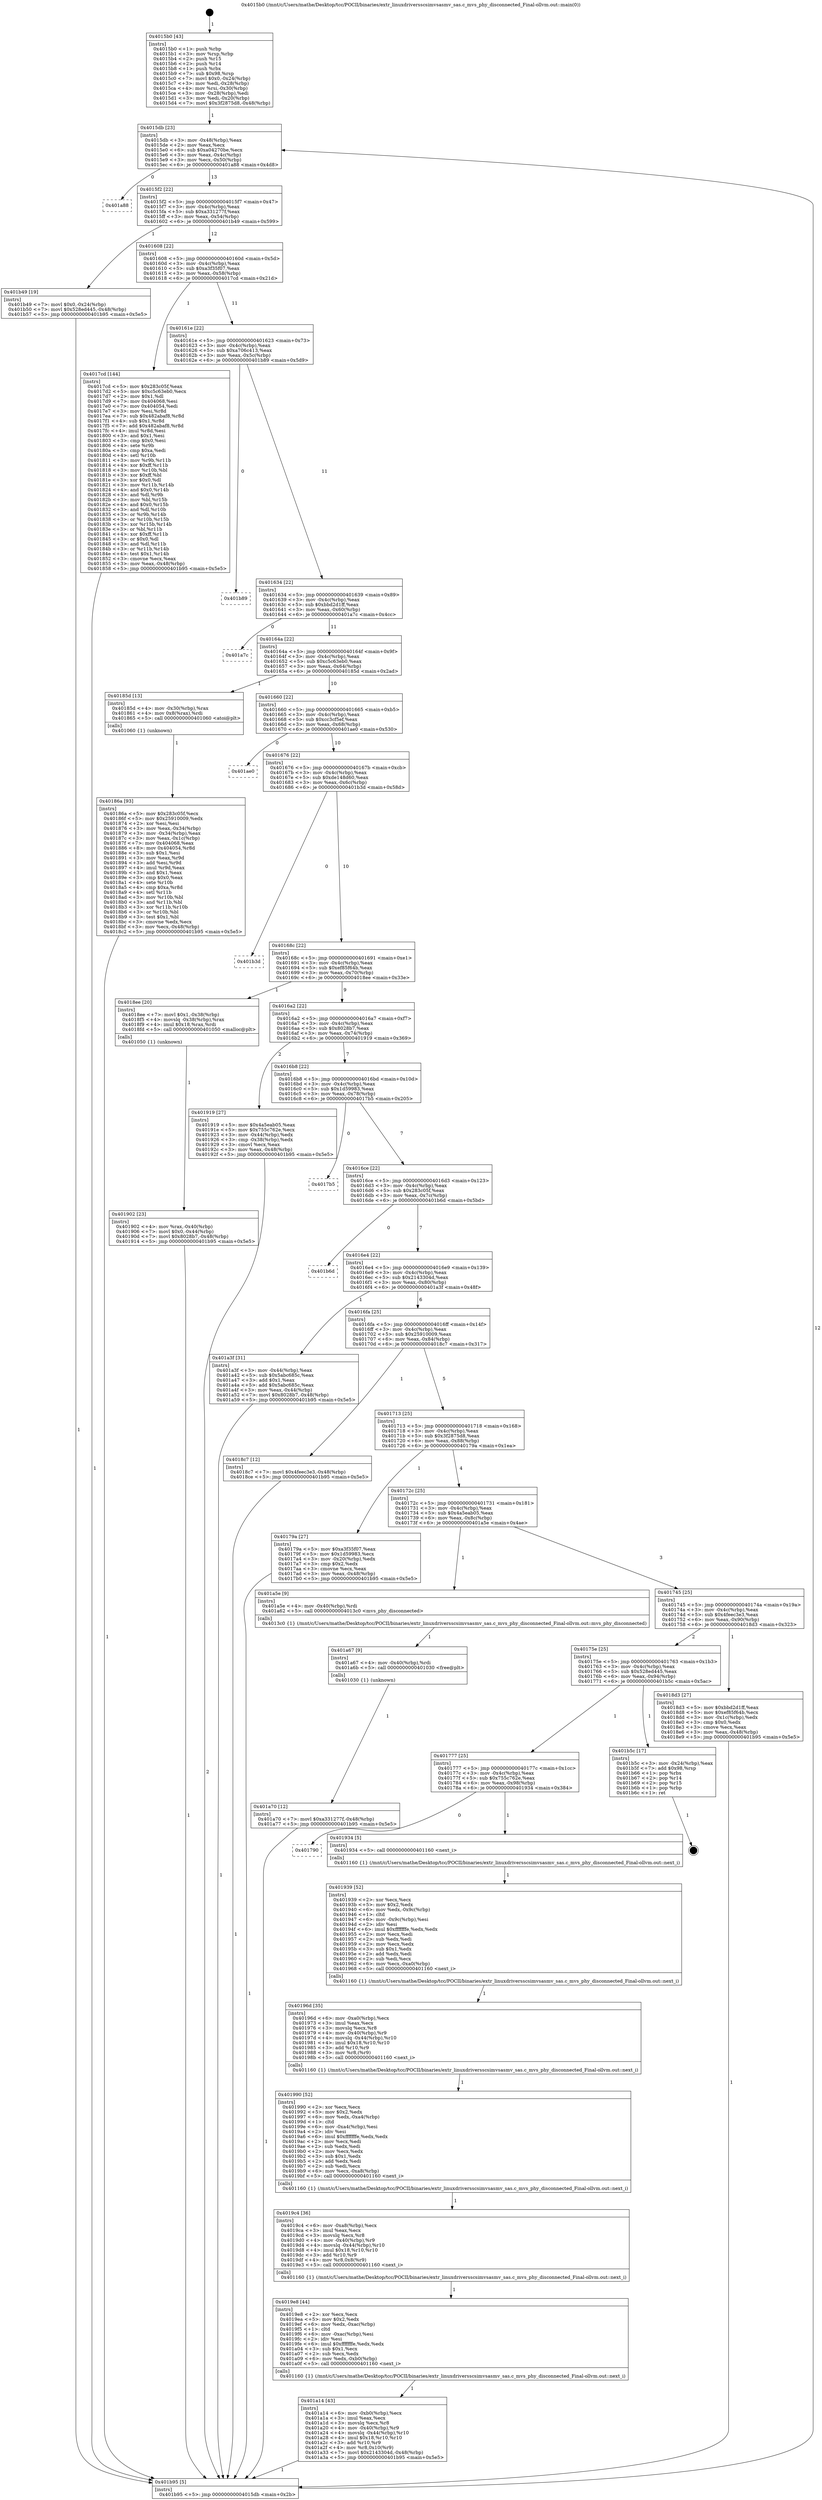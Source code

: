 digraph "0x4015b0" {
  label = "0x4015b0 (/mnt/c/Users/mathe/Desktop/tcc/POCII/binaries/extr_linuxdriversscsimvsasmv_sas.c_mvs_phy_disconnected_Final-ollvm.out::main(0))"
  labelloc = "t"
  node[shape=record]

  Entry [label="",width=0.3,height=0.3,shape=circle,fillcolor=black,style=filled]
  "0x4015db" [label="{
     0x4015db [23]\l
     | [instrs]\l
     &nbsp;&nbsp;0x4015db \<+3\>: mov -0x48(%rbp),%eax\l
     &nbsp;&nbsp;0x4015de \<+2\>: mov %eax,%ecx\l
     &nbsp;&nbsp;0x4015e0 \<+6\>: sub $0xa04270be,%ecx\l
     &nbsp;&nbsp;0x4015e6 \<+3\>: mov %eax,-0x4c(%rbp)\l
     &nbsp;&nbsp;0x4015e9 \<+3\>: mov %ecx,-0x50(%rbp)\l
     &nbsp;&nbsp;0x4015ec \<+6\>: je 0000000000401a88 \<main+0x4d8\>\l
  }"]
  "0x401a88" [label="{
     0x401a88\l
  }", style=dashed]
  "0x4015f2" [label="{
     0x4015f2 [22]\l
     | [instrs]\l
     &nbsp;&nbsp;0x4015f2 \<+5\>: jmp 00000000004015f7 \<main+0x47\>\l
     &nbsp;&nbsp;0x4015f7 \<+3\>: mov -0x4c(%rbp),%eax\l
     &nbsp;&nbsp;0x4015fa \<+5\>: sub $0xa331277f,%eax\l
     &nbsp;&nbsp;0x4015ff \<+3\>: mov %eax,-0x54(%rbp)\l
     &nbsp;&nbsp;0x401602 \<+6\>: je 0000000000401b49 \<main+0x599\>\l
  }"]
  Exit [label="",width=0.3,height=0.3,shape=circle,fillcolor=black,style=filled,peripheries=2]
  "0x401b49" [label="{
     0x401b49 [19]\l
     | [instrs]\l
     &nbsp;&nbsp;0x401b49 \<+7\>: movl $0x0,-0x24(%rbp)\l
     &nbsp;&nbsp;0x401b50 \<+7\>: movl $0x528ed445,-0x48(%rbp)\l
     &nbsp;&nbsp;0x401b57 \<+5\>: jmp 0000000000401b95 \<main+0x5e5\>\l
  }"]
  "0x401608" [label="{
     0x401608 [22]\l
     | [instrs]\l
     &nbsp;&nbsp;0x401608 \<+5\>: jmp 000000000040160d \<main+0x5d\>\l
     &nbsp;&nbsp;0x40160d \<+3\>: mov -0x4c(%rbp),%eax\l
     &nbsp;&nbsp;0x401610 \<+5\>: sub $0xa3f35f07,%eax\l
     &nbsp;&nbsp;0x401615 \<+3\>: mov %eax,-0x58(%rbp)\l
     &nbsp;&nbsp;0x401618 \<+6\>: je 00000000004017cd \<main+0x21d\>\l
  }"]
  "0x401a70" [label="{
     0x401a70 [12]\l
     | [instrs]\l
     &nbsp;&nbsp;0x401a70 \<+7\>: movl $0xa331277f,-0x48(%rbp)\l
     &nbsp;&nbsp;0x401a77 \<+5\>: jmp 0000000000401b95 \<main+0x5e5\>\l
  }"]
  "0x4017cd" [label="{
     0x4017cd [144]\l
     | [instrs]\l
     &nbsp;&nbsp;0x4017cd \<+5\>: mov $0x283c05f,%eax\l
     &nbsp;&nbsp;0x4017d2 \<+5\>: mov $0xc5c63eb0,%ecx\l
     &nbsp;&nbsp;0x4017d7 \<+2\>: mov $0x1,%dl\l
     &nbsp;&nbsp;0x4017d9 \<+7\>: mov 0x404068,%esi\l
     &nbsp;&nbsp;0x4017e0 \<+7\>: mov 0x404054,%edi\l
     &nbsp;&nbsp;0x4017e7 \<+3\>: mov %esi,%r8d\l
     &nbsp;&nbsp;0x4017ea \<+7\>: sub $0x482abaf8,%r8d\l
     &nbsp;&nbsp;0x4017f1 \<+4\>: sub $0x1,%r8d\l
     &nbsp;&nbsp;0x4017f5 \<+7\>: add $0x482abaf8,%r8d\l
     &nbsp;&nbsp;0x4017fc \<+4\>: imul %r8d,%esi\l
     &nbsp;&nbsp;0x401800 \<+3\>: and $0x1,%esi\l
     &nbsp;&nbsp;0x401803 \<+3\>: cmp $0x0,%esi\l
     &nbsp;&nbsp;0x401806 \<+4\>: sete %r9b\l
     &nbsp;&nbsp;0x40180a \<+3\>: cmp $0xa,%edi\l
     &nbsp;&nbsp;0x40180d \<+4\>: setl %r10b\l
     &nbsp;&nbsp;0x401811 \<+3\>: mov %r9b,%r11b\l
     &nbsp;&nbsp;0x401814 \<+4\>: xor $0xff,%r11b\l
     &nbsp;&nbsp;0x401818 \<+3\>: mov %r10b,%bl\l
     &nbsp;&nbsp;0x40181b \<+3\>: xor $0xff,%bl\l
     &nbsp;&nbsp;0x40181e \<+3\>: xor $0x0,%dl\l
     &nbsp;&nbsp;0x401821 \<+3\>: mov %r11b,%r14b\l
     &nbsp;&nbsp;0x401824 \<+4\>: and $0x0,%r14b\l
     &nbsp;&nbsp;0x401828 \<+3\>: and %dl,%r9b\l
     &nbsp;&nbsp;0x40182b \<+3\>: mov %bl,%r15b\l
     &nbsp;&nbsp;0x40182e \<+4\>: and $0x0,%r15b\l
     &nbsp;&nbsp;0x401832 \<+3\>: and %dl,%r10b\l
     &nbsp;&nbsp;0x401835 \<+3\>: or %r9b,%r14b\l
     &nbsp;&nbsp;0x401838 \<+3\>: or %r10b,%r15b\l
     &nbsp;&nbsp;0x40183b \<+3\>: xor %r15b,%r14b\l
     &nbsp;&nbsp;0x40183e \<+3\>: or %bl,%r11b\l
     &nbsp;&nbsp;0x401841 \<+4\>: xor $0xff,%r11b\l
     &nbsp;&nbsp;0x401845 \<+3\>: or $0x0,%dl\l
     &nbsp;&nbsp;0x401848 \<+3\>: and %dl,%r11b\l
     &nbsp;&nbsp;0x40184b \<+3\>: or %r11b,%r14b\l
     &nbsp;&nbsp;0x40184e \<+4\>: test $0x1,%r14b\l
     &nbsp;&nbsp;0x401852 \<+3\>: cmovne %ecx,%eax\l
     &nbsp;&nbsp;0x401855 \<+3\>: mov %eax,-0x48(%rbp)\l
     &nbsp;&nbsp;0x401858 \<+5\>: jmp 0000000000401b95 \<main+0x5e5\>\l
  }"]
  "0x40161e" [label="{
     0x40161e [22]\l
     | [instrs]\l
     &nbsp;&nbsp;0x40161e \<+5\>: jmp 0000000000401623 \<main+0x73\>\l
     &nbsp;&nbsp;0x401623 \<+3\>: mov -0x4c(%rbp),%eax\l
     &nbsp;&nbsp;0x401626 \<+5\>: sub $0xa706c413,%eax\l
     &nbsp;&nbsp;0x40162b \<+3\>: mov %eax,-0x5c(%rbp)\l
     &nbsp;&nbsp;0x40162e \<+6\>: je 0000000000401b89 \<main+0x5d9\>\l
  }"]
  "0x401a67" [label="{
     0x401a67 [9]\l
     | [instrs]\l
     &nbsp;&nbsp;0x401a67 \<+4\>: mov -0x40(%rbp),%rdi\l
     &nbsp;&nbsp;0x401a6b \<+5\>: call 0000000000401030 \<free@plt\>\l
     | [calls]\l
     &nbsp;&nbsp;0x401030 \{1\} (unknown)\l
  }"]
  "0x401b89" [label="{
     0x401b89\l
  }", style=dashed]
  "0x401634" [label="{
     0x401634 [22]\l
     | [instrs]\l
     &nbsp;&nbsp;0x401634 \<+5\>: jmp 0000000000401639 \<main+0x89\>\l
     &nbsp;&nbsp;0x401639 \<+3\>: mov -0x4c(%rbp),%eax\l
     &nbsp;&nbsp;0x40163c \<+5\>: sub $0xbbd2d1ff,%eax\l
     &nbsp;&nbsp;0x401641 \<+3\>: mov %eax,-0x60(%rbp)\l
     &nbsp;&nbsp;0x401644 \<+6\>: je 0000000000401a7c \<main+0x4cc\>\l
  }"]
  "0x401a14" [label="{
     0x401a14 [43]\l
     | [instrs]\l
     &nbsp;&nbsp;0x401a14 \<+6\>: mov -0xb0(%rbp),%ecx\l
     &nbsp;&nbsp;0x401a1a \<+3\>: imul %eax,%ecx\l
     &nbsp;&nbsp;0x401a1d \<+3\>: movslq %ecx,%r8\l
     &nbsp;&nbsp;0x401a20 \<+4\>: mov -0x40(%rbp),%r9\l
     &nbsp;&nbsp;0x401a24 \<+4\>: movslq -0x44(%rbp),%r10\l
     &nbsp;&nbsp;0x401a28 \<+4\>: imul $0x18,%r10,%r10\l
     &nbsp;&nbsp;0x401a2c \<+3\>: add %r10,%r9\l
     &nbsp;&nbsp;0x401a2f \<+4\>: mov %r8,0x10(%r9)\l
     &nbsp;&nbsp;0x401a33 \<+7\>: movl $0x2143304d,-0x48(%rbp)\l
     &nbsp;&nbsp;0x401a3a \<+5\>: jmp 0000000000401b95 \<main+0x5e5\>\l
  }"]
  "0x401a7c" [label="{
     0x401a7c\l
  }", style=dashed]
  "0x40164a" [label="{
     0x40164a [22]\l
     | [instrs]\l
     &nbsp;&nbsp;0x40164a \<+5\>: jmp 000000000040164f \<main+0x9f\>\l
     &nbsp;&nbsp;0x40164f \<+3\>: mov -0x4c(%rbp),%eax\l
     &nbsp;&nbsp;0x401652 \<+5\>: sub $0xc5c63eb0,%eax\l
     &nbsp;&nbsp;0x401657 \<+3\>: mov %eax,-0x64(%rbp)\l
     &nbsp;&nbsp;0x40165a \<+6\>: je 000000000040185d \<main+0x2ad\>\l
  }"]
  "0x4019e8" [label="{
     0x4019e8 [44]\l
     | [instrs]\l
     &nbsp;&nbsp;0x4019e8 \<+2\>: xor %ecx,%ecx\l
     &nbsp;&nbsp;0x4019ea \<+5\>: mov $0x2,%edx\l
     &nbsp;&nbsp;0x4019ef \<+6\>: mov %edx,-0xac(%rbp)\l
     &nbsp;&nbsp;0x4019f5 \<+1\>: cltd\l
     &nbsp;&nbsp;0x4019f6 \<+6\>: mov -0xac(%rbp),%esi\l
     &nbsp;&nbsp;0x4019fc \<+2\>: idiv %esi\l
     &nbsp;&nbsp;0x4019fe \<+6\>: imul $0xfffffffe,%edx,%edx\l
     &nbsp;&nbsp;0x401a04 \<+3\>: sub $0x1,%ecx\l
     &nbsp;&nbsp;0x401a07 \<+2\>: sub %ecx,%edx\l
     &nbsp;&nbsp;0x401a09 \<+6\>: mov %edx,-0xb0(%rbp)\l
     &nbsp;&nbsp;0x401a0f \<+5\>: call 0000000000401160 \<next_i\>\l
     | [calls]\l
     &nbsp;&nbsp;0x401160 \{1\} (/mnt/c/Users/mathe/Desktop/tcc/POCII/binaries/extr_linuxdriversscsimvsasmv_sas.c_mvs_phy_disconnected_Final-ollvm.out::next_i)\l
  }"]
  "0x40185d" [label="{
     0x40185d [13]\l
     | [instrs]\l
     &nbsp;&nbsp;0x40185d \<+4\>: mov -0x30(%rbp),%rax\l
     &nbsp;&nbsp;0x401861 \<+4\>: mov 0x8(%rax),%rdi\l
     &nbsp;&nbsp;0x401865 \<+5\>: call 0000000000401060 \<atoi@plt\>\l
     | [calls]\l
     &nbsp;&nbsp;0x401060 \{1\} (unknown)\l
  }"]
  "0x401660" [label="{
     0x401660 [22]\l
     | [instrs]\l
     &nbsp;&nbsp;0x401660 \<+5\>: jmp 0000000000401665 \<main+0xb5\>\l
     &nbsp;&nbsp;0x401665 \<+3\>: mov -0x4c(%rbp),%eax\l
     &nbsp;&nbsp;0x401668 \<+5\>: sub $0xcc3cf5ef,%eax\l
     &nbsp;&nbsp;0x40166d \<+3\>: mov %eax,-0x68(%rbp)\l
     &nbsp;&nbsp;0x401670 \<+6\>: je 0000000000401ae0 \<main+0x530\>\l
  }"]
  "0x4019c4" [label="{
     0x4019c4 [36]\l
     | [instrs]\l
     &nbsp;&nbsp;0x4019c4 \<+6\>: mov -0xa8(%rbp),%ecx\l
     &nbsp;&nbsp;0x4019ca \<+3\>: imul %eax,%ecx\l
     &nbsp;&nbsp;0x4019cd \<+3\>: movslq %ecx,%r8\l
     &nbsp;&nbsp;0x4019d0 \<+4\>: mov -0x40(%rbp),%r9\l
     &nbsp;&nbsp;0x4019d4 \<+4\>: movslq -0x44(%rbp),%r10\l
     &nbsp;&nbsp;0x4019d8 \<+4\>: imul $0x18,%r10,%r10\l
     &nbsp;&nbsp;0x4019dc \<+3\>: add %r10,%r9\l
     &nbsp;&nbsp;0x4019df \<+4\>: mov %r8,0x8(%r9)\l
     &nbsp;&nbsp;0x4019e3 \<+5\>: call 0000000000401160 \<next_i\>\l
     | [calls]\l
     &nbsp;&nbsp;0x401160 \{1\} (/mnt/c/Users/mathe/Desktop/tcc/POCII/binaries/extr_linuxdriversscsimvsasmv_sas.c_mvs_phy_disconnected_Final-ollvm.out::next_i)\l
  }"]
  "0x401ae0" [label="{
     0x401ae0\l
  }", style=dashed]
  "0x401676" [label="{
     0x401676 [22]\l
     | [instrs]\l
     &nbsp;&nbsp;0x401676 \<+5\>: jmp 000000000040167b \<main+0xcb\>\l
     &nbsp;&nbsp;0x40167b \<+3\>: mov -0x4c(%rbp),%eax\l
     &nbsp;&nbsp;0x40167e \<+5\>: sub $0xde148d60,%eax\l
     &nbsp;&nbsp;0x401683 \<+3\>: mov %eax,-0x6c(%rbp)\l
     &nbsp;&nbsp;0x401686 \<+6\>: je 0000000000401b3d \<main+0x58d\>\l
  }"]
  "0x401990" [label="{
     0x401990 [52]\l
     | [instrs]\l
     &nbsp;&nbsp;0x401990 \<+2\>: xor %ecx,%ecx\l
     &nbsp;&nbsp;0x401992 \<+5\>: mov $0x2,%edx\l
     &nbsp;&nbsp;0x401997 \<+6\>: mov %edx,-0xa4(%rbp)\l
     &nbsp;&nbsp;0x40199d \<+1\>: cltd\l
     &nbsp;&nbsp;0x40199e \<+6\>: mov -0xa4(%rbp),%esi\l
     &nbsp;&nbsp;0x4019a4 \<+2\>: idiv %esi\l
     &nbsp;&nbsp;0x4019a6 \<+6\>: imul $0xfffffffe,%edx,%edx\l
     &nbsp;&nbsp;0x4019ac \<+2\>: mov %ecx,%edi\l
     &nbsp;&nbsp;0x4019ae \<+2\>: sub %edx,%edi\l
     &nbsp;&nbsp;0x4019b0 \<+2\>: mov %ecx,%edx\l
     &nbsp;&nbsp;0x4019b2 \<+3\>: sub $0x1,%edx\l
     &nbsp;&nbsp;0x4019b5 \<+2\>: add %edx,%edi\l
     &nbsp;&nbsp;0x4019b7 \<+2\>: sub %edi,%ecx\l
     &nbsp;&nbsp;0x4019b9 \<+6\>: mov %ecx,-0xa8(%rbp)\l
     &nbsp;&nbsp;0x4019bf \<+5\>: call 0000000000401160 \<next_i\>\l
     | [calls]\l
     &nbsp;&nbsp;0x401160 \{1\} (/mnt/c/Users/mathe/Desktop/tcc/POCII/binaries/extr_linuxdriversscsimvsasmv_sas.c_mvs_phy_disconnected_Final-ollvm.out::next_i)\l
  }"]
  "0x401b3d" [label="{
     0x401b3d\l
  }", style=dashed]
  "0x40168c" [label="{
     0x40168c [22]\l
     | [instrs]\l
     &nbsp;&nbsp;0x40168c \<+5\>: jmp 0000000000401691 \<main+0xe1\>\l
     &nbsp;&nbsp;0x401691 \<+3\>: mov -0x4c(%rbp),%eax\l
     &nbsp;&nbsp;0x401694 \<+5\>: sub $0xef85f64b,%eax\l
     &nbsp;&nbsp;0x401699 \<+3\>: mov %eax,-0x70(%rbp)\l
     &nbsp;&nbsp;0x40169c \<+6\>: je 00000000004018ee \<main+0x33e\>\l
  }"]
  "0x40196d" [label="{
     0x40196d [35]\l
     | [instrs]\l
     &nbsp;&nbsp;0x40196d \<+6\>: mov -0xa0(%rbp),%ecx\l
     &nbsp;&nbsp;0x401973 \<+3\>: imul %eax,%ecx\l
     &nbsp;&nbsp;0x401976 \<+3\>: movslq %ecx,%r8\l
     &nbsp;&nbsp;0x401979 \<+4\>: mov -0x40(%rbp),%r9\l
     &nbsp;&nbsp;0x40197d \<+4\>: movslq -0x44(%rbp),%r10\l
     &nbsp;&nbsp;0x401981 \<+4\>: imul $0x18,%r10,%r10\l
     &nbsp;&nbsp;0x401985 \<+3\>: add %r10,%r9\l
     &nbsp;&nbsp;0x401988 \<+3\>: mov %r8,(%r9)\l
     &nbsp;&nbsp;0x40198b \<+5\>: call 0000000000401160 \<next_i\>\l
     | [calls]\l
     &nbsp;&nbsp;0x401160 \{1\} (/mnt/c/Users/mathe/Desktop/tcc/POCII/binaries/extr_linuxdriversscsimvsasmv_sas.c_mvs_phy_disconnected_Final-ollvm.out::next_i)\l
  }"]
  "0x4018ee" [label="{
     0x4018ee [20]\l
     | [instrs]\l
     &nbsp;&nbsp;0x4018ee \<+7\>: movl $0x1,-0x38(%rbp)\l
     &nbsp;&nbsp;0x4018f5 \<+4\>: movslq -0x38(%rbp),%rax\l
     &nbsp;&nbsp;0x4018f9 \<+4\>: imul $0x18,%rax,%rdi\l
     &nbsp;&nbsp;0x4018fd \<+5\>: call 0000000000401050 \<malloc@plt\>\l
     | [calls]\l
     &nbsp;&nbsp;0x401050 \{1\} (unknown)\l
  }"]
  "0x4016a2" [label="{
     0x4016a2 [22]\l
     | [instrs]\l
     &nbsp;&nbsp;0x4016a2 \<+5\>: jmp 00000000004016a7 \<main+0xf7\>\l
     &nbsp;&nbsp;0x4016a7 \<+3\>: mov -0x4c(%rbp),%eax\l
     &nbsp;&nbsp;0x4016aa \<+5\>: sub $0x8028b7,%eax\l
     &nbsp;&nbsp;0x4016af \<+3\>: mov %eax,-0x74(%rbp)\l
     &nbsp;&nbsp;0x4016b2 \<+6\>: je 0000000000401919 \<main+0x369\>\l
  }"]
  "0x401939" [label="{
     0x401939 [52]\l
     | [instrs]\l
     &nbsp;&nbsp;0x401939 \<+2\>: xor %ecx,%ecx\l
     &nbsp;&nbsp;0x40193b \<+5\>: mov $0x2,%edx\l
     &nbsp;&nbsp;0x401940 \<+6\>: mov %edx,-0x9c(%rbp)\l
     &nbsp;&nbsp;0x401946 \<+1\>: cltd\l
     &nbsp;&nbsp;0x401947 \<+6\>: mov -0x9c(%rbp),%esi\l
     &nbsp;&nbsp;0x40194d \<+2\>: idiv %esi\l
     &nbsp;&nbsp;0x40194f \<+6\>: imul $0xfffffffe,%edx,%edx\l
     &nbsp;&nbsp;0x401955 \<+2\>: mov %ecx,%edi\l
     &nbsp;&nbsp;0x401957 \<+2\>: sub %edx,%edi\l
     &nbsp;&nbsp;0x401959 \<+2\>: mov %ecx,%edx\l
     &nbsp;&nbsp;0x40195b \<+3\>: sub $0x1,%edx\l
     &nbsp;&nbsp;0x40195e \<+2\>: add %edx,%edi\l
     &nbsp;&nbsp;0x401960 \<+2\>: sub %edi,%ecx\l
     &nbsp;&nbsp;0x401962 \<+6\>: mov %ecx,-0xa0(%rbp)\l
     &nbsp;&nbsp;0x401968 \<+5\>: call 0000000000401160 \<next_i\>\l
     | [calls]\l
     &nbsp;&nbsp;0x401160 \{1\} (/mnt/c/Users/mathe/Desktop/tcc/POCII/binaries/extr_linuxdriversscsimvsasmv_sas.c_mvs_phy_disconnected_Final-ollvm.out::next_i)\l
  }"]
  "0x401919" [label="{
     0x401919 [27]\l
     | [instrs]\l
     &nbsp;&nbsp;0x401919 \<+5\>: mov $0x4a5eab05,%eax\l
     &nbsp;&nbsp;0x40191e \<+5\>: mov $0x755c762e,%ecx\l
     &nbsp;&nbsp;0x401923 \<+3\>: mov -0x44(%rbp),%edx\l
     &nbsp;&nbsp;0x401926 \<+3\>: cmp -0x38(%rbp),%edx\l
     &nbsp;&nbsp;0x401929 \<+3\>: cmovl %ecx,%eax\l
     &nbsp;&nbsp;0x40192c \<+3\>: mov %eax,-0x48(%rbp)\l
     &nbsp;&nbsp;0x40192f \<+5\>: jmp 0000000000401b95 \<main+0x5e5\>\l
  }"]
  "0x4016b8" [label="{
     0x4016b8 [22]\l
     | [instrs]\l
     &nbsp;&nbsp;0x4016b8 \<+5\>: jmp 00000000004016bd \<main+0x10d\>\l
     &nbsp;&nbsp;0x4016bd \<+3\>: mov -0x4c(%rbp),%eax\l
     &nbsp;&nbsp;0x4016c0 \<+5\>: sub $0x1d59983,%eax\l
     &nbsp;&nbsp;0x4016c5 \<+3\>: mov %eax,-0x78(%rbp)\l
     &nbsp;&nbsp;0x4016c8 \<+6\>: je 00000000004017b5 \<main+0x205\>\l
  }"]
  "0x401790" [label="{
     0x401790\l
  }", style=dashed]
  "0x4017b5" [label="{
     0x4017b5\l
  }", style=dashed]
  "0x4016ce" [label="{
     0x4016ce [22]\l
     | [instrs]\l
     &nbsp;&nbsp;0x4016ce \<+5\>: jmp 00000000004016d3 \<main+0x123\>\l
     &nbsp;&nbsp;0x4016d3 \<+3\>: mov -0x4c(%rbp),%eax\l
     &nbsp;&nbsp;0x4016d6 \<+5\>: sub $0x283c05f,%eax\l
     &nbsp;&nbsp;0x4016db \<+3\>: mov %eax,-0x7c(%rbp)\l
     &nbsp;&nbsp;0x4016de \<+6\>: je 0000000000401b6d \<main+0x5bd\>\l
  }"]
  "0x401934" [label="{
     0x401934 [5]\l
     | [instrs]\l
     &nbsp;&nbsp;0x401934 \<+5\>: call 0000000000401160 \<next_i\>\l
     | [calls]\l
     &nbsp;&nbsp;0x401160 \{1\} (/mnt/c/Users/mathe/Desktop/tcc/POCII/binaries/extr_linuxdriversscsimvsasmv_sas.c_mvs_phy_disconnected_Final-ollvm.out::next_i)\l
  }"]
  "0x401b6d" [label="{
     0x401b6d\l
  }", style=dashed]
  "0x4016e4" [label="{
     0x4016e4 [22]\l
     | [instrs]\l
     &nbsp;&nbsp;0x4016e4 \<+5\>: jmp 00000000004016e9 \<main+0x139\>\l
     &nbsp;&nbsp;0x4016e9 \<+3\>: mov -0x4c(%rbp),%eax\l
     &nbsp;&nbsp;0x4016ec \<+5\>: sub $0x2143304d,%eax\l
     &nbsp;&nbsp;0x4016f1 \<+3\>: mov %eax,-0x80(%rbp)\l
     &nbsp;&nbsp;0x4016f4 \<+6\>: je 0000000000401a3f \<main+0x48f\>\l
  }"]
  "0x401777" [label="{
     0x401777 [25]\l
     | [instrs]\l
     &nbsp;&nbsp;0x401777 \<+5\>: jmp 000000000040177c \<main+0x1cc\>\l
     &nbsp;&nbsp;0x40177c \<+3\>: mov -0x4c(%rbp),%eax\l
     &nbsp;&nbsp;0x40177f \<+5\>: sub $0x755c762e,%eax\l
     &nbsp;&nbsp;0x401784 \<+6\>: mov %eax,-0x98(%rbp)\l
     &nbsp;&nbsp;0x40178a \<+6\>: je 0000000000401934 \<main+0x384\>\l
  }"]
  "0x401a3f" [label="{
     0x401a3f [31]\l
     | [instrs]\l
     &nbsp;&nbsp;0x401a3f \<+3\>: mov -0x44(%rbp),%eax\l
     &nbsp;&nbsp;0x401a42 \<+5\>: sub $0x5abc685c,%eax\l
     &nbsp;&nbsp;0x401a47 \<+3\>: add $0x1,%eax\l
     &nbsp;&nbsp;0x401a4a \<+5\>: add $0x5abc685c,%eax\l
     &nbsp;&nbsp;0x401a4f \<+3\>: mov %eax,-0x44(%rbp)\l
     &nbsp;&nbsp;0x401a52 \<+7\>: movl $0x8028b7,-0x48(%rbp)\l
     &nbsp;&nbsp;0x401a59 \<+5\>: jmp 0000000000401b95 \<main+0x5e5\>\l
  }"]
  "0x4016fa" [label="{
     0x4016fa [25]\l
     | [instrs]\l
     &nbsp;&nbsp;0x4016fa \<+5\>: jmp 00000000004016ff \<main+0x14f\>\l
     &nbsp;&nbsp;0x4016ff \<+3\>: mov -0x4c(%rbp),%eax\l
     &nbsp;&nbsp;0x401702 \<+5\>: sub $0x25910009,%eax\l
     &nbsp;&nbsp;0x401707 \<+6\>: mov %eax,-0x84(%rbp)\l
     &nbsp;&nbsp;0x40170d \<+6\>: je 00000000004018c7 \<main+0x317\>\l
  }"]
  "0x401b5c" [label="{
     0x401b5c [17]\l
     | [instrs]\l
     &nbsp;&nbsp;0x401b5c \<+3\>: mov -0x24(%rbp),%eax\l
     &nbsp;&nbsp;0x401b5f \<+7\>: add $0x98,%rsp\l
     &nbsp;&nbsp;0x401b66 \<+1\>: pop %rbx\l
     &nbsp;&nbsp;0x401b67 \<+2\>: pop %r14\l
     &nbsp;&nbsp;0x401b69 \<+2\>: pop %r15\l
     &nbsp;&nbsp;0x401b6b \<+1\>: pop %rbp\l
     &nbsp;&nbsp;0x401b6c \<+1\>: ret\l
  }"]
  "0x4018c7" [label="{
     0x4018c7 [12]\l
     | [instrs]\l
     &nbsp;&nbsp;0x4018c7 \<+7\>: movl $0x4feec3e3,-0x48(%rbp)\l
     &nbsp;&nbsp;0x4018ce \<+5\>: jmp 0000000000401b95 \<main+0x5e5\>\l
  }"]
  "0x401713" [label="{
     0x401713 [25]\l
     | [instrs]\l
     &nbsp;&nbsp;0x401713 \<+5\>: jmp 0000000000401718 \<main+0x168\>\l
     &nbsp;&nbsp;0x401718 \<+3\>: mov -0x4c(%rbp),%eax\l
     &nbsp;&nbsp;0x40171b \<+5\>: sub $0x3f2875d8,%eax\l
     &nbsp;&nbsp;0x401720 \<+6\>: mov %eax,-0x88(%rbp)\l
     &nbsp;&nbsp;0x401726 \<+6\>: je 000000000040179a \<main+0x1ea\>\l
  }"]
  "0x401902" [label="{
     0x401902 [23]\l
     | [instrs]\l
     &nbsp;&nbsp;0x401902 \<+4\>: mov %rax,-0x40(%rbp)\l
     &nbsp;&nbsp;0x401906 \<+7\>: movl $0x0,-0x44(%rbp)\l
     &nbsp;&nbsp;0x40190d \<+7\>: movl $0x8028b7,-0x48(%rbp)\l
     &nbsp;&nbsp;0x401914 \<+5\>: jmp 0000000000401b95 \<main+0x5e5\>\l
  }"]
  "0x40179a" [label="{
     0x40179a [27]\l
     | [instrs]\l
     &nbsp;&nbsp;0x40179a \<+5\>: mov $0xa3f35f07,%eax\l
     &nbsp;&nbsp;0x40179f \<+5\>: mov $0x1d59983,%ecx\l
     &nbsp;&nbsp;0x4017a4 \<+3\>: mov -0x20(%rbp),%edx\l
     &nbsp;&nbsp;0x4017a7 \<+3\>: cmp $0x2,%edx\l
     &nbsp;&nbsp;0x4017aa \<+3\>: cmovne %ecx,%eax\l
     &nbsp;&nbsp;0x4017ad \<+3\>: mov %eax,-0x48(%rbp)\l
     &nbsp;&nbsp;0x4017b0 \<+5\>: jmp 0000000000401b95 \<main+0x5e5\>\l
  }"]
  "0x40172c" [label="{
     0x40172c [25]\l
     | [instrs]\l
     &nbsp;&nbsp;0x40172c \<+5\>: jmp 0000000000401731 \<main+0x181\>\l
     &nbsp;&nbsp;0x401731 \<+3\>: mov -0x4c(%rbp),%eax\l
     &nbsp;&nbsp;0x401734 \<+5\>: sub $0x4a5eab05,%eax\l
     &nbsp;&nbsp;0x401739 \<+6\>: mov %eax,-0x8c(%rbp)\l
     &nbsp;&nbsp;0x40173f \<+6\>: je 0000000000401a5e \<main+0x4ae\>\l
  }"]
  "0x401b95" [label="{
     0x401b95 [5]\l
     | [instrs]\l
     &nbsp;&nbsp;0x401b95 \<+5\>: jmp 00000000004015db \<main+0x2b\>\l
  }"]
  "0x4015b0" [label="{
     0x4015b0 [43]\l
     | [instrs]\l
     &nbsp;&nbsp;0x4015b0 \<+1\>: push %rbp\l
     &nbsp;&nbsp;0x4015b1 \<+3\>: mov %rsp,%rbp\l
     &nbsp;&nbsp;0x4015b4 \<+2\>: push %r15\l
     &nbsp;&nbsp;0x4015b6 \<+2\>: push %r14\l
     &nbsp;&nbsp;0x4015b8 \<+1\>: push %rbx\l
     &nbsp;&nbsp;0x4015b9 \<+7\>: sub $0x98,%rsp\l
     &nbsp;&nbsp;0x4015c0 \<+7\>: movl $0x0,-0x24(%rbp)\l
     &nbsp;&nbsp;0x4015c7 \<+3\>: mov %edi,-0x28(%rbp)\l
     &nbsp;&nbsp;0x4015ca \<+4\>: mov %rsi,-0x30(%rbp)\l
     &nbsp;&nbsp;0x4015ce \<+3\>: mov -0x28(%rbp),%edi\l
     &nbsp;&nbsp;0x4015d1 \<+3\>: mov %edi,-0x20(%rbp)\l
     &nbsp;&nbsp;0x4015d4 \<+7\>: movl $0x3f2875d8,-0x48(%rbp)\l
  }"]
  "0x40186a" [label="{
     0x40186a [93]\l
     | [instrs]\l
     &nbsp;&nbsp;0x40186a \<+5\>: mov $0x283c05f,%ecx\l
     &nbsp;&nbsp;0x40186f \<+5\>: mov $0x25910009,%edx\l
     &nbsp;&nbsp;0x401874 \<+2\>: xor %esi,%esi\l
     &nbsp;&nbsp;0x401876 \<+3\>: mov %eax,-0x34(%rbp)\l
     &nbsp;&nbsp;0x401879 \<+3\>: mov -0x34(%rbp),%eax\l
     &nbsp;&nbsp;0x40187c \<+3\>: mov %eax,-0x1c(%rbp)\l
     &nbsp;&nbsp;0x40187f \<+7\>: mov 0x404068,%eax\l
     &nbsp;&nbsp;0x401886 \<+8\>: mov 0x404054,%r8d\l
     &nbsp;&nbsp;0x40188e \<+3\>: sub $0x1,%esi\l
     &nbsp;&nbsp;0x401891 \<+3\>: mov %eax,%r9d\l
     &nbsp;&nbsp;0x401894 \<+3\>: add %esi,%r9d\l
     &nbsp;&nbsp;0x401897 \<+4\>: imul %r9d,%eax\l
     &nbsp;&nbsp;0x40189b \<+3\>: and $0x1,%eax\l
     &nbsp;&nbsp;0x40189e \<+3\>: cmp $0x0,%eax\l
     &nbsp;&nbsp;0x4018a1 \<+4\>: sete %r10b\l
     &nbsp;&nbsp;0x4018a5 \<+4\>: cmp $0xa,%r8d\l
     &nbsp;&nbsp;0x4018a9 \<+4\>: setl %r11b\l
     &nbsp;&nbsp;0x4018ad \<+3\>: mov %r10b,%bl\l
     &nbsp;&nbsp;0x4018b0 \<+3\>: and %r11b,%bl\l
     &nbsp;&nbsp;0x4018b3 \<+3\>: xor %r11b,%r10b\l
     &nbsp;&nbsp;0x4018b6 \<+3\>: or %r10b,%bl\l
     &nbsp;&nbsp;0x4018b9 \<+3\>: test $0x1,%bl\l
     &nbsp;&nbsp;0x4018bc \<+3\>: cmovne %edx,%ecx\l
     &nbsp;&nbsp;0x4018bf \<+3\>: mov %ecx,-0x48(%rbp)\l
     &nbsp;&nbsp;0x4018c2 \<+5\>: jmp 0000000000401b95 \<main+0x5e5\>\l
  }"]
  "0x40175e" [label="{
     0x40175e [25]\l
     | [instrs]\l
     &nbsp;&nbsp;0x40175e \<+5\>: jmp 0000000000401763 \<main+0x1b3\>\l
     &nbsp;&nbsp;0x401763 \<+3\>: mov -0x4c(%rbp),%eax\l
     &nbsp;&nbsp;0x401766 \<+5\>: sub $0x528ed445,%eax\l
     &nbsp;&nbsp;0x40176b \<+6\>: mov %eax,-0x94(%rbp)\l
     &nbsp;&nbsp;0x401771 \<+6\>: je 0000000000401b5c \<main+0x5ac\>\l
  }"]
  "0x401a5e" [label="{
     0x401a5e [9]\l
     | [instrs]\l
     &nbsp;&nbsp;0x401a5e \<+4\>: mov -0x40(%rbp),%rdi\l
     &nbsp;&nbsp;0x401a62 \<+5\>: call 00000000004013c0 \<mvs_phy_disconnected\>\l
     | [calls]\l
     &nbsp;&nbsp;0x4013c0 \{1\} (/mnt/c/Users/mathe/Desktop/tcc/POCII/binaries/extr_linuxdriversscsimvsasmv_sas.c_mvs_phy_disconnected_Final-ollvm.out::mvs_phy_disconnected)\l
  }"]
  "0x401745" [label="{
     0x401745 [25]\l
     | [instrs]\l
     &nbsp;&nbsp;0x401745 \<+5\>: jmp 000000000040174a \<main+0x19a\>\l
     &nbsp;&nbsp;0x40174a \<+3\>: mov -0x4c(%rbp),%eax\l
     &nbsp;&nbsp;0x40174d \<+5\>: sub $0x4feec3e3,%eax\l
     &nbsp;&nbsp;0x401752 \<+6\>: mov %eax,-0x90(%rbp)\l
     &nbsp;&nbsp;0x401758 \<+6\>: je 00000000004018d3 \<main+0x323\>\l
  }"]
  "0x4018d3" [label="{
     0x4018d3 [27]\l
     | [instrs]\l
     &nbsp;&nbsp;0x4018d3 \<+5\>: mov $0xbbd2d1ff,%eax\l
     &nbsp;&nbsp;0x4018d8 \<+5\>: mov $0xef85f64b,%ecx\l
     &nbsp;&nbsp;0x4018dd \<+3\>: mov -0x1c(%rbp),%edx\l
     &nbsp;&nbsp;0x4018e0 \<+3\>: cmp $0x0,%edx\l
     &nbsp;&nbsp;0x4018e3 \<+3\>: cmove %ecx,%eax\l
     &nbsp;&nbsp;0x4018e6 \<+3\>: mov %eax,-0x48(%rbp)\l
     &nbsp;&nbsp;0x4018e9 \<+5\>: jmp 0000000000401b95 \<main+0x5e5\>\l
  }"]
  Entry -> "0x4015b0" [label=" 1"]
  "0x4015db" -> "0x401a88" [label=" 0"]
  "0x4015db" -> "0x4015f2" [label=" 13"]
  "0x401b5c" -> Exit [label=" 1"]
  "0x4015f2" -> "0x401b49" [label=" 1"]
  "0x4015f2" -> "0x401608" [label=" 12"]
  "0x401b49" -> "0x401b95" [label=" 1"]
  "0x401608" -> "0x4017cd" [label=" 1"]
  "0x401608" -> "0x40161e" [label=" 11"]
  "0x401a70" -> "0x401b95" [label=" 1"]
  "0x40161e" -> "0x401b89" [label=" 0"]
  "0x40161e" -> "0x401634" [label=" 11"]
  "0x401a67" -> "0x401a70" [label=" 1"]
  "0x401634" -> "0x401a7c" [label=" 0"]
  "0x401634" -> "0x40164a" [label=" 11"]
  "0x401a5e" -> "0x401a67" [label=" 1"]
  "0x40164a" -> "0x40185d" [label=" 1"]
  "0x40164a" -> "0x401660" [label=" 10"]
  "0x401a3f" -> "0x401b95" [label=" 1"]
  "0x401660" -> "0x401ae0" [label=" 0"]
  "0x401660" -> "0x401676" [label=" 10"]
  "0x401a14" -> "0x401b95" [label=" 1"]
  "0x401676" -> "0x401b3d" [label=" 0"]
  "0x401676" -> "0x40168c" [label=" 10"]
  "0x4019e8" -> "0x401a14" [label=" 1"]
  "0x40168c" -> "0x4018ee" [label=" 1"]
  "0x40168c" -> "0x4016a2" [label=" 9"]
  "0x4019c4" -> "0x4019e8" [label=" 1"]
  "0x4016a2" -> "0x401919" [label=" 2"]
  "0x4016a2" -> "0x4016b8" [label=" 7"]
  "0x401990" -> "0x4019c4" [label=" 1"]
  "0x4016b8" -> "0x4017b5" [label=" 0"]
  "0x4016b8" -> "0x4016ce" [label=" 7"]
  "0x40196d" -> "0x401990" [label=" 1"]
  "0x4016ce" -> "0x401b6d" [label=" 0"]
  "0x4016ce" -> "0x4016e4" [label=" 7"]
  "0x401939" -> "0x40196d" [label=" 1"]
  "0x4016e4" -> "0x401a3f" [label=" 1"]
  "0x4016e4" -> "0x4016fa" [label=" 6"]
  "0x401777" -> "0x401790" [label=" 0"]
  "0x4016fa" -> "0x4018c7" [label=" 1"]
  "0x4016fa" -> "0x401713" [label=" 5"]
  "0x401777" -> "0x401934" [label=" 1"]
  "0x401713" -> "0x40179a" [label=" 1"]
  "0x401713" -> "0x40172c" [label=" 4"]
  "0x40179a" -> "0x401b95" [label=" 1"]
  "0x4015b0" -> "0x4015db" [label=" 1"]
  "0x401b95" -> "0x4015db" [label=" 12"]
  "0x4017cd" -> "0x401b95" [label=" 1"]
  "0x40185d" -> "0x40186a" [label=" 1"]
  "0x40186a" -> "0x401b95" [label=" 1"]
  "0x4018c7" -> "0x401b95" [label=" 1"]
  "0x40175e" -> "0x401777" [label=" 1"]
  "0x40172c" -> "0x401a5e" [label=" 1"]
  "0x40172c" -> "0x401745" [label=" 3"]
  "0x40175e" -> "0x401b5c" [label=" 1"]
  "0x401745" -> "0x4018d3" [label=" 1"]
  "0x401745" -> "0x40175e" [label=" 2"]
  "0x4018d3" -> "0x401b95" [label=" 1"]
  "0x4018ee" -> "0x401902" [label=" 1"]
  "0x401902" -> "0x401b95" [label=" 1"]
  "0x401919" -> "0x401b95" [label=" 2"]
  "0x401934" -> "0x401939" [label=" 1"]
}
